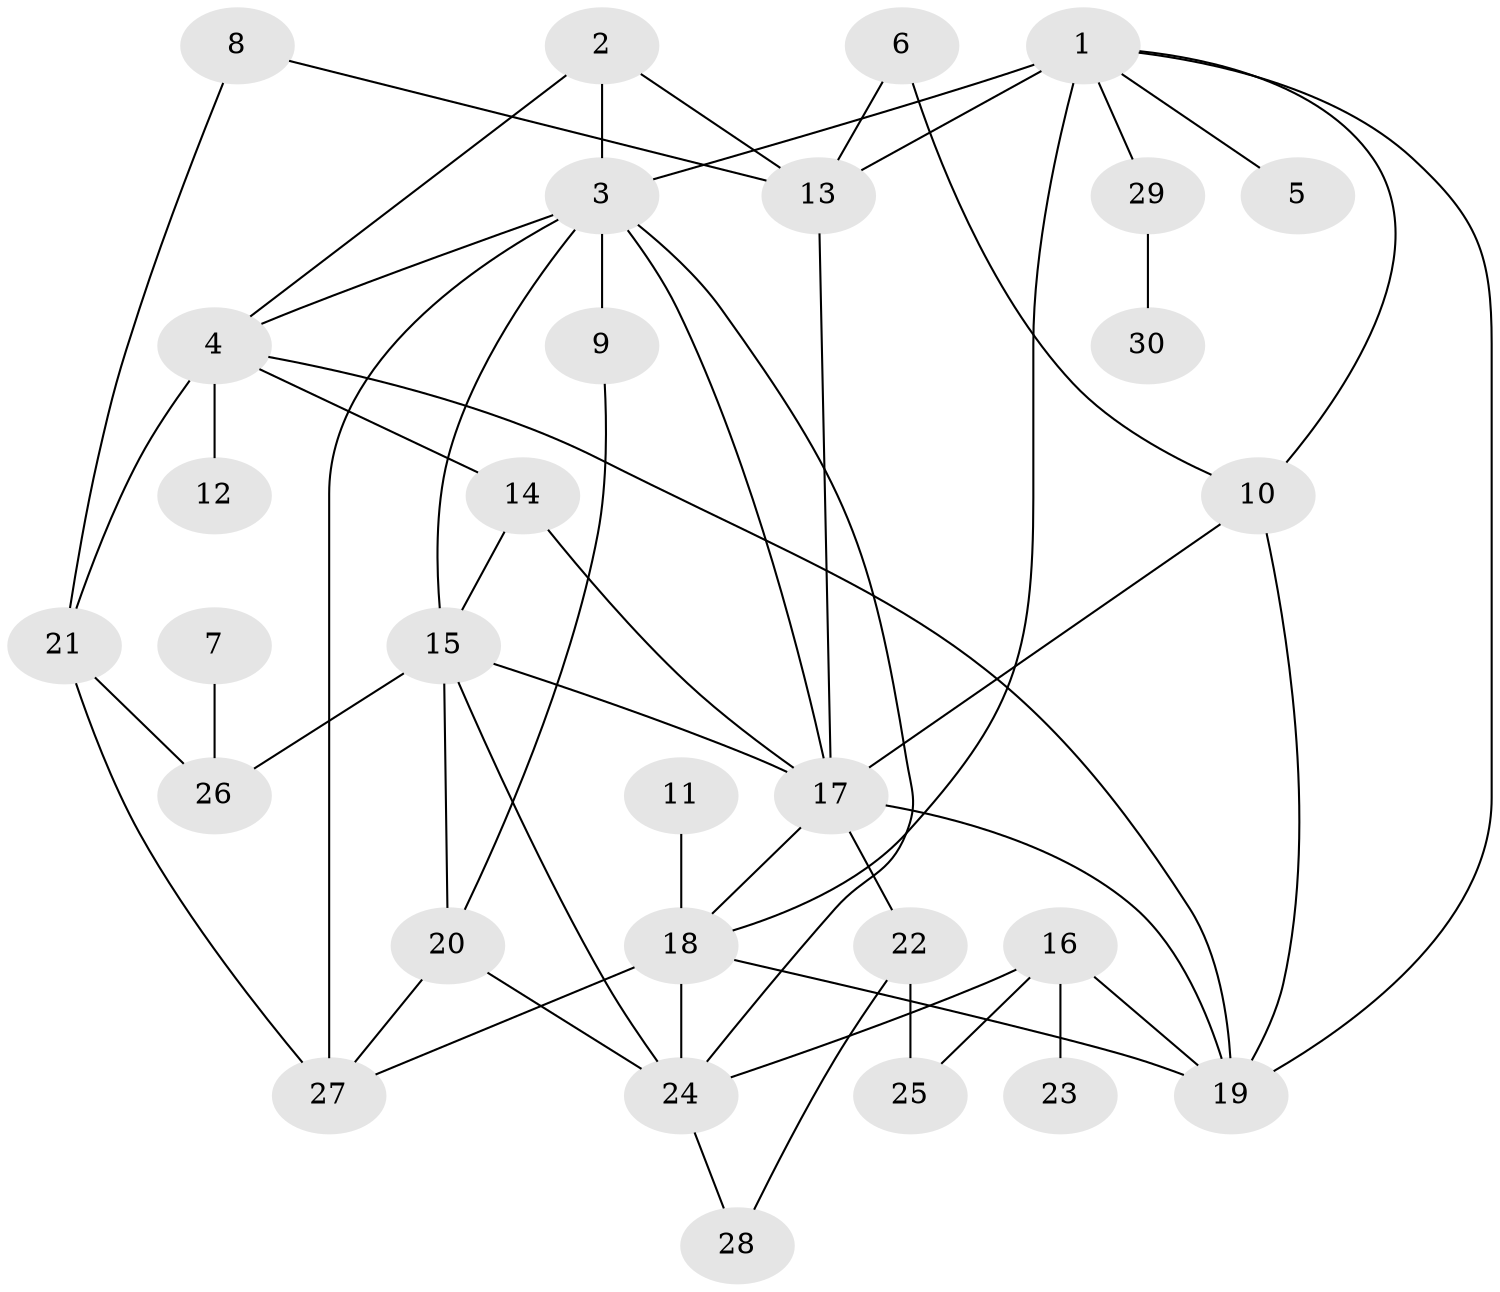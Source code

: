 // original degree distribution, {6: 0.08333333333333333, 4: 0.13333333333333333, 2: 0.36666666666666664, 7: 0.016666666666666666, 3: 0.11666666666666667, 8: 0.016666666666666666, 5: 0.06666666666666667, 1: 0.2}
// Generated by graph-tools (version 1.1) at 2025/25/03/09/25 03:25:26]
// undirected, 30 vertices, 54 edges
graph export_dot {
graph [start="1"]
  node [color=gray90,style=filled];
  1;
  2;
  3;
  4;
  5;
  6;
  7;
  8;
  9;
  10;
  11;
  12;
  13;
  14;
  15;
  16;
  17;
  18;
  19;
  20;
  21;
  22;
  23;
  24;
  25;
  26;
  27;
  28;
  29;
  30;
  1 -- 3 [weight=1.0];
  1 -- 5 [weight=1.0];
  1 -- 10 [weight=1.0];
  1 -- 13 [weight=2.0];
  1 -- 18 [weight=1.0];
  1 -- 19 [weight=1.0];
  1 -- 29 [weight=1.0];
  2 -- 3 [weight=1.0];
  2 -- 4 [weight=1.0];
  2 -- 13 [weight=1.0];
  3 -- 4 [weight=1.0];
  3 -- 9 [weight=1.0];
  3 -- 15 [weight=1.0];
  3 -- 17 [weight=1.0];
  3 -- 24 [weight=1.0];
  3 -- 27 [weight=1.0];
  4 -- 12 [weight=1.0];
  4 -- 14 [weight=1.0];
  4 -- 19 [weight=1.0];
  4 -- 21 [weight=1.0];
  6 -- 10 [weight=1.0];
  6 -- 13 [weight=1.0];
  7 -- 26 [weight=1.0];
  8 -- 13 [weight=1.0];
  8 -- 21 [weight=1.0];
  9 -- 20 [weight=1.0];
  10 -- 17 [weight=1.0];
  10 -- 19 [weight=1.0];
  11 -- 18 [weight=1.0];
  13 -- 17 [weight=1.0];
  14 -- 15 [weight=1.0];
  14 -- 17 [weight=1.0];
  15 -- 17 [weight=2.0];
  15 -- 20 [weight=1.0];
  15 -- 24 [weight=1.0];
  15 -- 26 [weight=1.0];
  16 -- 19 [weight=1.0];
  16 -- 23 [weight=1.0];
  16 -- 24 [weight=1.0];
  16 -- 25 [weight=1.0];
  17 -- 18 [weight=1.0];
  17 -- 19 [weight=1.0];
  17 -- 22 [weight=1.0];
  18 -- 19 [weight=1.0];
  18 -- 24 [weight=1.0];
  18 -- 27 [weight=1.0];
  20 -- 24 [weight=1.0];
  20 -- 27 [weight=1.0];
  21 -- 26 [weight=1.0];
  21 -- 27 [weight=2.0];
  22 -- 25 [weight=1.0];
  22 -- 28 [weight=1.0];
  24 -- 28 [weight=1.0];
  29 -- 30 [weight=1.0];
}
